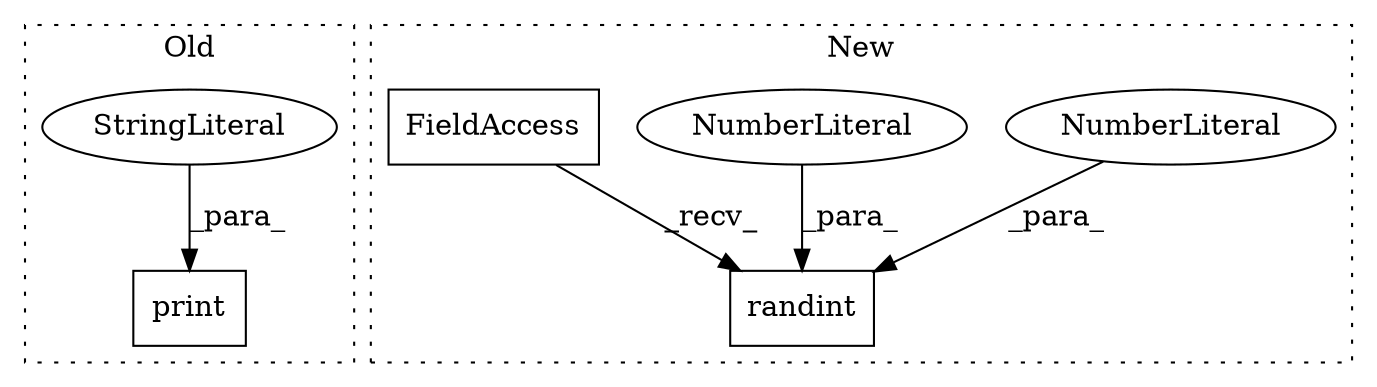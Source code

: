 digraph G {
subgraph cluster0 {
1 [label="print" a="32" s="9336,9368" l="6,1" shape="box"];
5 [label="StringLiteral" a="45" s="9342" l="26" shape="ellipse"];
label = "Old";
style="dotted";
}
subgraph cluster1 {
2 [label="randint" a="32" s="9171,9187" l="8,1" shape="box"];
3 [label="NumberLiteral" a="34" s="9185" l="2" shape="ellipse"];
4 [label="NumberLiteral" a="34" s="9179" l="1" shape="ellipse"];
6 [label="FieldAccess" a="22" s="9158" l="12" shape="box"];
label = "New";
style="dotted";
}
3 -> 2 [label="_para_"];
4 -> 2 [label="_para_"];
5 -> 1 [label="_para_"];
6 -> 2 [label="_recv_"];
}